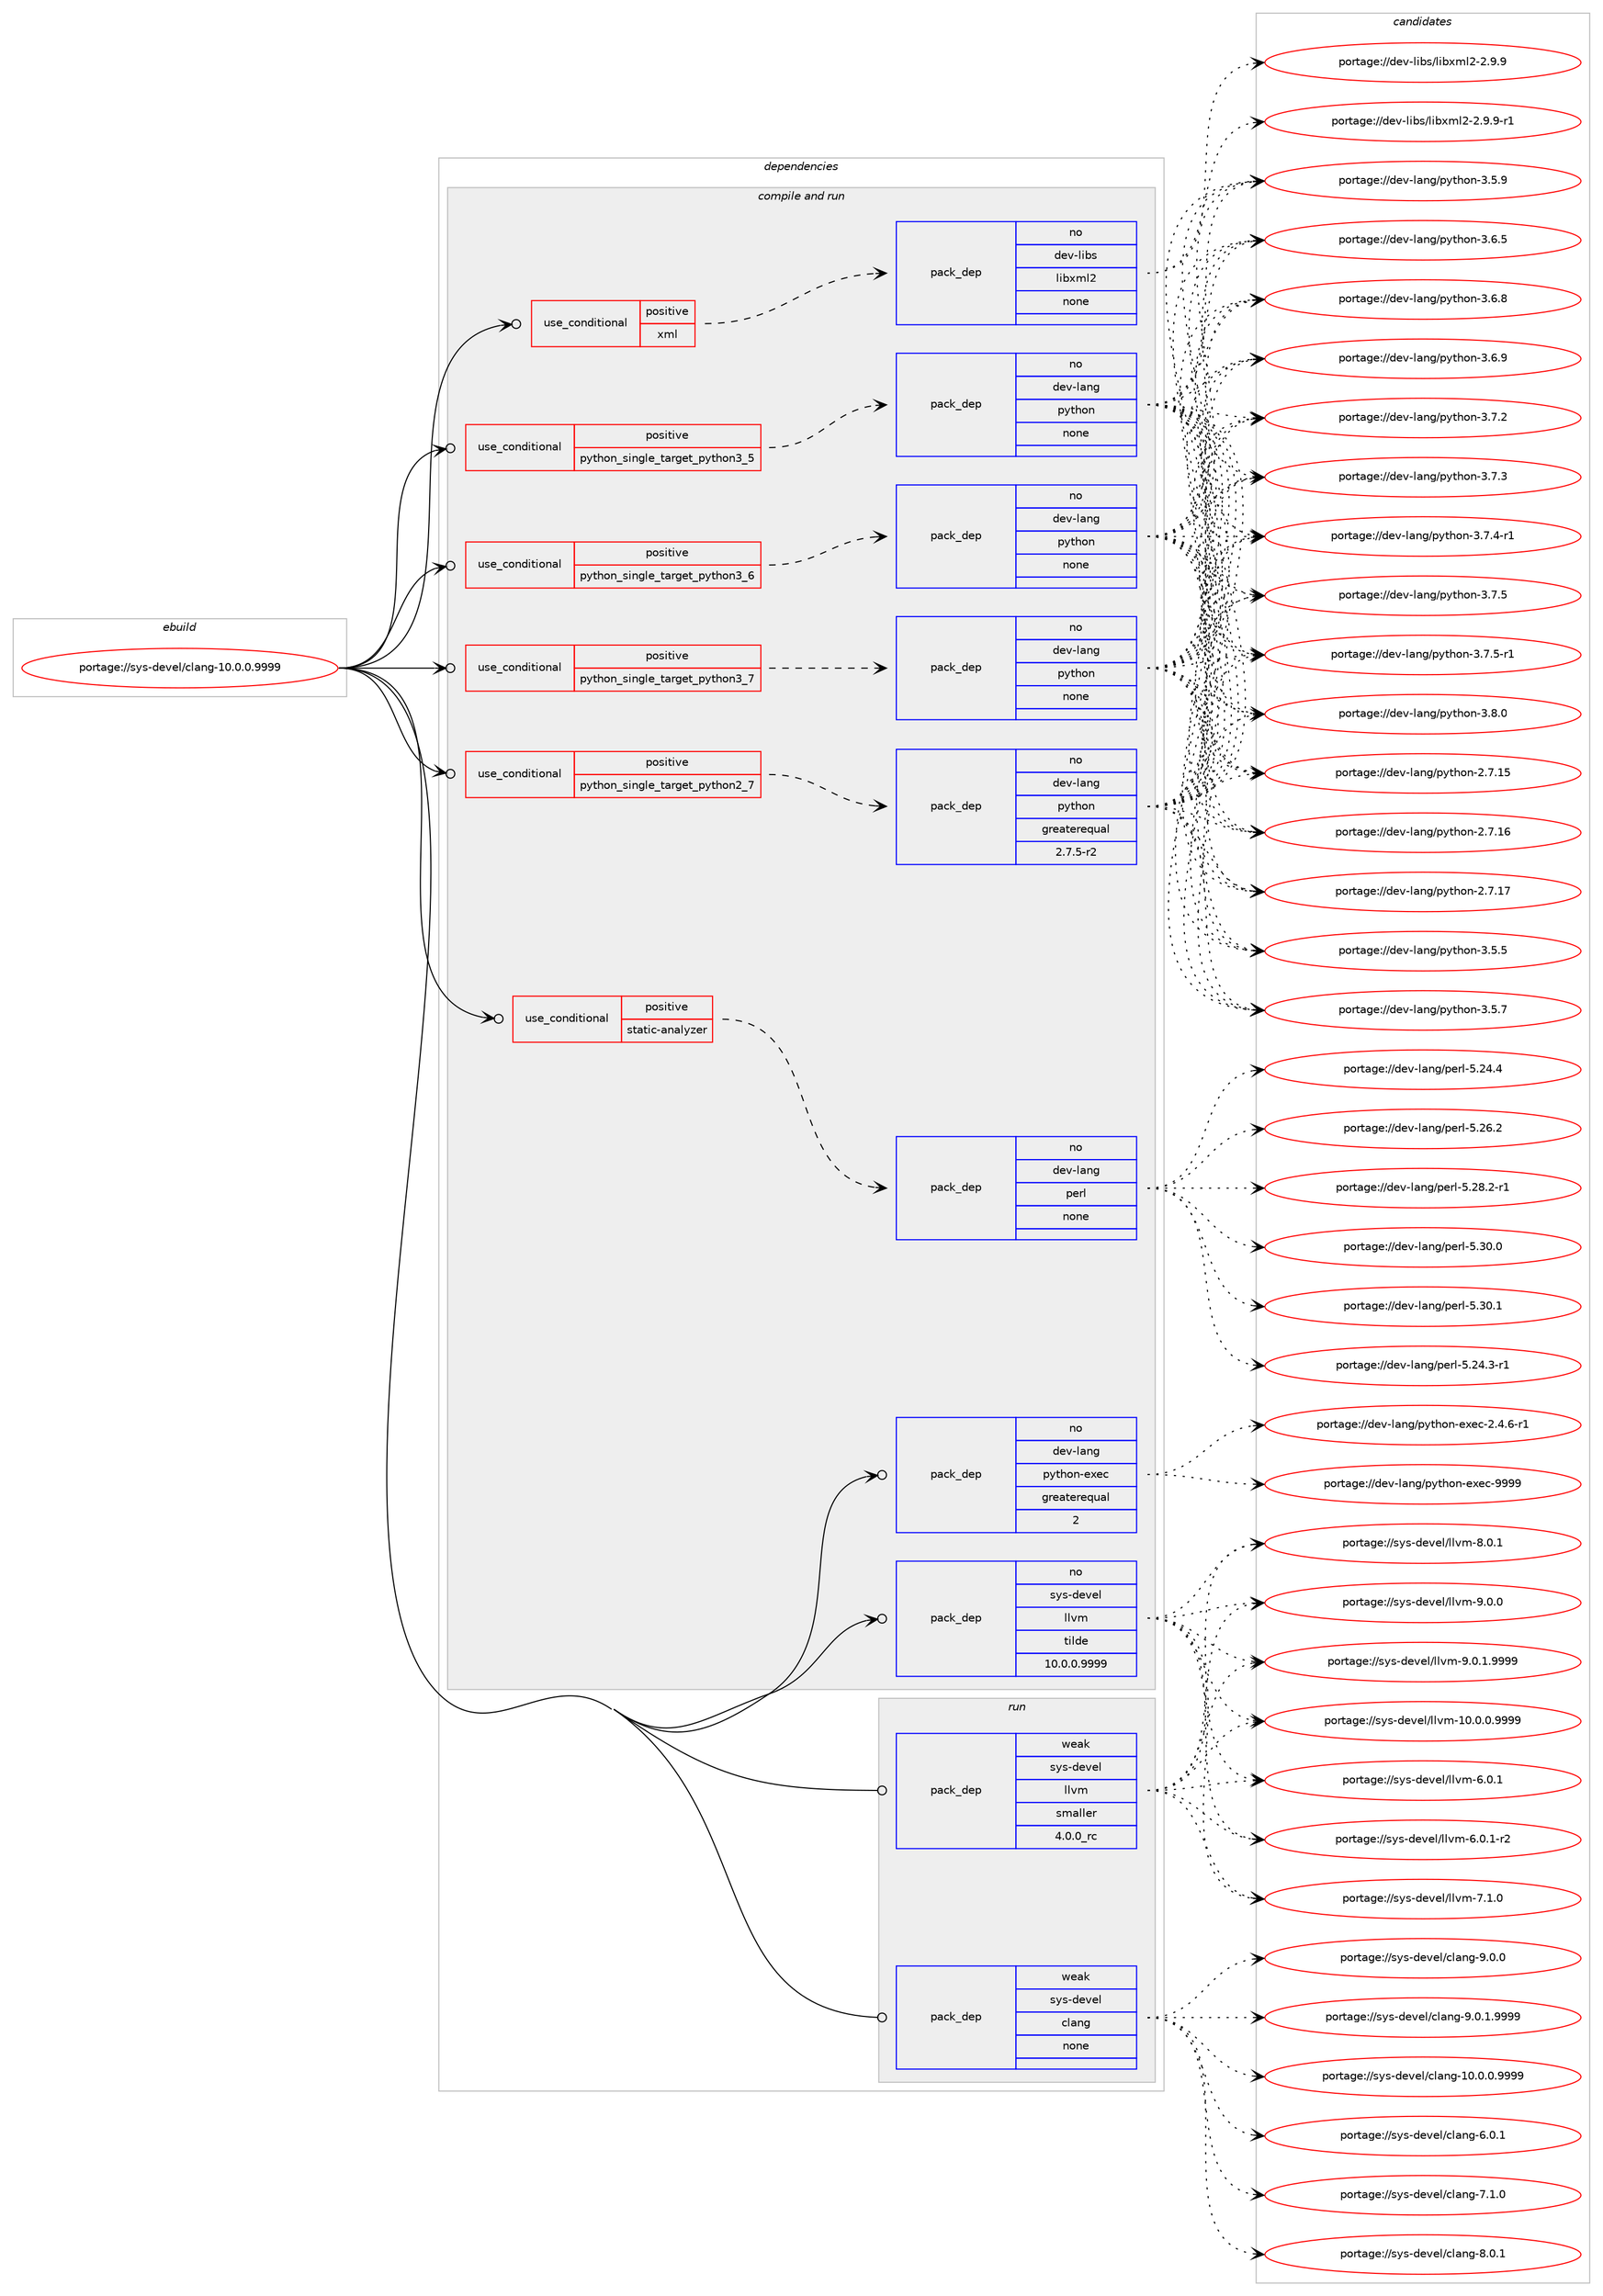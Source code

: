 digraph prolog {

# *************
# Graph options
# *************

newrank=true;
concentrate=true;
compound=true;
graph [rankdir=LR,fontname=Helvetica,fontsize=10,ranksep=1.5];#, ranksep=2.5, nodesep=0.2];
edge  [arrowhead=vee];
node  [fontname=Helvetica,fontsize=10];

# **********
# The ebuild
# **********

subgraph cluster_leftcol {
color=gray;
rank=same;
label=<<i>ebuild</i>>;
id [label="portage://sys-devel/clang-10.0.0.9999", color=red, width=4, href="../sys-devel/clang-10.0.0.9999.svg"];
}

# ****************
# The dependencies
# ****************

subgraph cluster_midcol {
color=gray;
label=<<i>dependencies</i>>;
subgraph cluster_compile {
fillcolor="#eeeeee";
style=filled;
label=<<i>compile</i>>;
}
subgraph cluster_compileandrun {
fillcolor="#eeeeee";
style=filled;
label=<<i>compile and run</i>>;
subgraph cond102208 {
dependency422033 [label=<<TABLE BORDER="0" CELLBORDER="1" CELLSPACING="0" CELLPADDING="4"><TR><TD ROWSPAN="3" CELLPADDING="10">use_conditional</TD></TR><TR><TD>positive</TD></TR><TR><TD>python_single_target_python2_7</TD></TR></TABLE>>, shape=none, color=red];
subgraph pack312780 {
dependency422034 [label=<<TABLE BORDER="0" CELLBORDER="1" CELLSPACING="0" CELLPADDING="4" WIDTH="220"><TR><TD ROWSPAN="6" CELLPADDING="30">pack_dep</TD></TR><TR><TD WIDTH="110">no</TD></TR><TR><TD>dev-lang</TD></TR><TR><TD>python</TD></TR><TR><TD>greaterequal</TD></TR><TR><TD>2.7.5-r2</TD></TR></TABLE>>, shape=none, color=blue];
}
dependency422033:e -> dependency422034:w [weight=20,style="dashed",arrowhead="vee"];
}
id:e -> dependency422033:w [weight=20,style="solid",arrowhead="odotvee"];
subgraph cond102209 {
dependency422035 [label=<<TABLE BORDER="0" CELLBORDER="1" CELLSPACING="0" CELLPADDING="4"><TR><TD ROWSPAN="3" CELLPADDING="10">use_conditional</TD></TR><TR><TD>positive</TD></TR><TR><TD>python_single_target_python3_5</TD></TR></TABLE>>, shape=none, color=red];
subgraph pack312781 {
dependency422036 [label=<<TABLE BORDER="0" CELLBORDER="1" CELLSPACING="0" CELLPADDING="4" WIDTH="220"><TR><TD ROWSPAN="6" CELLPADDING="30">pack_dep</TD></TR><TR><TD WIDTH="110">no</TD></TR><TR><TD>dev-lang</TD></TR><TR><TD>python</TD></TR><TR><TD>none</TD></TR><TR><TD></TD></TR></TABLE>>, shape=none, color=blue];
}
dependency422035:e -> dependency422036:w [weight=20,style="dashed",arrowhead="vee"];
}
id:e -> dependency422035:w [weight=20,style="solid",arrowhead="odotvee"];
subgraph cond102210 {
dependency422037 [label=<<TABLE BORDER="0" CELLBORDER="1" CELLSPACING="0" CELLPADDING="4"><TR><TD ROWSPAN="3" CELLPADDING="10">use_conditional</TD></TR><TR><TD>positive</TD></TR><TR><TD>python_single_target_python3_6</TD></TR></TABLE>>, shape=none, color=red];
subgraph pack312782 {
dependency422038 [label=<<TABLE BORDER="0" CELLBORDER="1" CELLSPACING="0" CELLPADDING="4" WIDTH="220"><TR><TD ROWSPAN="6" CELLPADDING="30">pack_dep</TD></TR><TR><TD WIDTH="110">no</TD></TR><TR><TD>dev-lang</TD></TR><TR><TD>python</TD></TR><TR><TD>none</TD></TR><TR><TD></TD></TR></TABLE>>, shape=none, color=blue];
}
dependency422037:e -> dependency422038:w [weight=20,style="dashed",arrowhead="vee"];
}
id:e -> dependency422037:w [weight=20,style="solid",arrowhead="odotvee"];
subgraph cond102211 {
dependency422039 [label=<<TABLE BORDER="0" CELLBORDER="1" CELLSPACING="0" CELLPADDING="4"><TR><TD ROWSPAN="3" CELLPADDING="10">use_conditional</TD></TR><TR><TD>positive</TD></TR><TR><TD>python_single_target_python3_7</TD></TR></TABLE>>, shape=none, color=red];
subgraph pack312783 {
dependency422040 [label=<<TABLE BORDER="0" CELLBORDER="1" CELLSPACING="0" CELLPADDING="4" WIDTH="220"><TR><TD ROWSPAN="6" CELLPADDING="30">pack_dep</TD></TR><TR><TD WIDTH="110">no</TD></TR><TR><TD>dev-lang</TD></TR><TR><TD>python</TD></TR><TR><TD>none</TD></TR><TR><TD></TD></TR></TABLE>>, shape=none, color=blue];
}
dependency422039:e -> dependency422040:w [weight=20,style="dashed",arrowhead="vee"];
}
id:e -> dependency422039:w [weight=20,style="solid",arrowhead="odotvee"];
subgraph cond102212 {
dependency422041 [label=<<TABLE BORDER="0" CELLBORDER="1" CELLSPACING="0" CELLPADDING="4"><TR><TD ROWSPAN="3" CELLPADDING="10">use_conditional</TD></TR><TR><TD>positive</TD></TR><TR><TD>static-analyzer</TD></TR></TABLE>>, shape=none, color=red];
subgraph pack312784 {
dependency422042 [label=<<TABLE BORDER="0" CELLBORDER="1" CELLSPACING="0" CELLPADDING="4" WIDTH="220"><TR><TD ROWSPAN="6" CELLPADDING="30">pack_dep</TD></TR><TR><TD WIDTH="110">no</TD></TR><TR><TD>dev-lang</TD></TR><TR><TD>perl</TD></TR><TR><TD>none</TD></TR><TR><TD></TD></TR></TABLE>>, shape=none, color=blue];
}
dependency422041:e -> dependency422042:w [weight=20,style="dashed",arrowhead="vee"];
}
id:e -> dependency422041:w [weight=20,style="solid",arrowhead="odotvee"];
subgraph cond102213 {
dependency422043 [label=<<TABLE BORDER="0" CELLBORDER="1" CELLSPACING="0" CELLPADDING="4"><TR><TD ROWSPAN="3" CELLPADDING="10">use_conditional</TD></TR><TR><TD>positive</TD></TR><TR><TD>xml</TD></TR></TABLE>>, shape=none, color=red];
subgraph pack312785 {
dependency422044 [label=<<TABLE BORDER="0" CELLBORDER="1" CELLSPACING="0" CELLPADDING="4" WIDTH="220"><TR><TD ROWSPAN="6" CELLPADDING="30">pack_dep</TD></TR><TR><TD WIDTH="110">no</TD></TR><TR><TD>dev-libs</TD></TR><TR><TD>libxml2</TD></TR><TR><TD>none</TD></TR><TR><TD></TD></TR></TABLE>>, shape=none, color=blue];
}
dependency422043:e -> dependency422044:w [weight=20,style="dashed",arrowhead="vee"];
}
id:e -> dependency422043:w [weight=20,style="solid",arrowhead="odotvee"];
subgraph pack312786 {
dependency422045 [label=<<TABLE BORDER="0" CELLBORDER="1" CELLSPACING="0" CELLPADDING="4" WIDTH="220"><TR><TD ROWSPAN="6" CELLPADDING="30">pack_dep</TD></TR><TR><TD WIDTH="110">no</TD></TR><TR><TD>dev-lang</TD></TR><TR><TD>python-exec</TD></TR><TR><TD>greaterequal</TD></TR><TR><TD>2</TD></TR></TABLE>>, shape=none, color=blue];
}
id:e -> dependency422045:w [weight=20,style="solid",arrowhead="odotvee"];
subgraph pack312787 {
dependency422046 [label=<<TABLE BORDER="0" CELLBORDER="1" CELLSPACING="0" CELLPADDING="4" WIDTH="220"><TR><TD ROWSPAN="6" CELLPADDING="30">pack_dep</TD></TR><TR><TD WIDTH="110">no</TD></TR><TR><TD>sys-devel</TD></TR><TR><TD>llvm</TD></TR><TR><TD>tilde</TD></TR><TR><TD>10.0.0.9999</TD></TR></TABLE>>, shape=none, color=blue];
}
id:e -> dependency422046:w [weight=20,style="solid",arrowhead="odotvee"];
}
subgraph cluster_run {
fillcolor="#eeeeee";
style=filled;
label=<<i>run</i>>;
subgraph pack312788 {
dependency422047 [label=<<TABLE BORDER="0" CELLBORDER="1" CELLSPACING="0" CELLPADDING="4" WIDTH="220"><TR><TD ROWSPAN="6" CELLPADDING="30">pack_dep</TD></TR><TR><TD WIDTH="110">weak</TD></TR><TR><TD>sys-devel</TD></TR><TR><TD>clang</TD></TR><TR><TD>none</TD></TR><TR><TD></TD></TR></TABLE>>, shape=none, color=blue];
}
id:e -> dependency422047:w [weight=20,style="solid",arrowhead="odot"];
subgraph pack312789 {
dependency422048 [label=<<TABLE BORDER="0" CELLBORDER="1" CELLSPACING="0" CELLPADDING="4" WIDTH="220"><TR><TD ROWSPAN="6" CELLPADDING="30">pack_dep</TD></TR><TR><TD WIDTH="110">weak</TD></TR><TR><TD>sys-devel</TD></TR><TR><TD>llvm</TD></TR><TR><TD>smaller</TD></TR><TR><TD>4.0.0_rc</TD></TR></TABLE>>, shape=none, color=blue];
}
id:e -> dependency422048:w [weight=20,style="solid",arrowhead="odot"];
}
}

# **************
# The candidates
# **************

subgraph cluster_choices {
rank=same;
color=gray;
label=<<i>candidates</i>>;

subgraph choice312780 {
color=black;
nodesep=1;
choiceportage10010111845108971101034711212111610411111045504655464953 [label="portage://dev-lang/python-2.7.15", color=red, width=4,href="../dev-lang/python-2.7.15.svg"];
choiceportage10010111845108971101034711212111610411111045504655464954 [label="portage://dev-lang/python-2.7.16", color=red, width=4,href="../dev-lang/python-2.7.16.svg"];
choiceportage10010111845108971101034711212111610411111045504655464955 [label="portage://dev-lang/python-2.7.17", color=red, width=4,href="../dev-lang/python-2.7.17.svg"];
choiceportage100101118451089711010347112121116104111110455146534653 [label="portage://dev-lang/python-3.5.5", color=red, width=4,href="../dev-lang/python-3.5.5.svg"];
choiceportage100101118451089711010347112121116104111110455146534655 [label="portage://dev-lang/python-3.5.7", color=red, width=4,href="../dev-lang/python-3.5.7.svg"];
choiceportage100101118451089711010347112121116104111110455146534657 [label="portage://dev-lang/python-3.5.9", color=red, width=4,href="../dev-lang/python-3.5.9.svg"];
choiceportage100101118451089711010347112121116104111110455146544653 [label="portage://dev-lang/python-3.6.5", color=red, width=4,href="../dev-lang/python-3.6.5.svg"];
choiceportage100101118451089711010347112121116104111110455146544656 [label="portage://dev-lang/python-3.6.8", color=red, width=4,href="../dev-lang/python-3.6.8.svg"];
choiceportage100101118451089711010347112121116104111110455146544657 [label="portage://dev-lang/python-3.6.9", color=red, width=4,href="../dev-lang/python-3.6.9.svg"];
choiceportage100101118451089711010347112121116104111110455146554650 [label="portage://dev-lang/python-3.7.2", color=red, width=4,href="../dev-lang/python-3.7.2.svg"];
choiceportage100101118451089711010347112121116104111110455146554651 [label="portage://dev-lang/python-3.7.3", color=red, width=4,href="../dev-lang/python-3.7.3.svg"];
choiceportage1001011184510897110103471121211161041111104551465546524511449 [label="portage://dev-lang/python-3.7.4-r1", color=red, width=4,href="../dev-lang/python-3.7.4-r1.svg"];
choiceportage100101118451089711010347112121116104111110455146554653 [label="portage://dev-lang/python-3.7.5", color=red, width=4,href="../dev-lang/python-3.7.5.svg"];
choiceportage1001011184510897110103471121211161041111104551465546534511449 [label="portage://dev-lang/python-3.7.5-r1", color=red, width=4,href="../dev-lang/python-3.7.5-r1.svg"];
choiceportage100101118451089711010347112121116104111110455146564648 [label="portage://dev-lang/python-3.8.0", color=red, width=4,href="../dev-lang/python-3.8.0.svg"];
dependency422034:e -> choiceportage10010111845108971101034711212111610411111045504655464953:w [style=dotted,weight="100"];
dependency422034:e -> choiceportage10010111845108971101034711212111610411111045504655464954:w [style=dotted,weight="100"];
dependency422034:e -> choiceportage10010111845108971101034711212111610411111045504655464955:w [style=dotted,weight="100"];
dependency422034:e -> choiceportage100101118451089711010347112121116104111110455146534653:w [style=dotted,weight="100"];
dependency422034:e -> choiceportage100101118451089711010347112121116104111110455146534655:w [style=dotted,weight="100"];
dependency422034:e -> choiceportage100101118451089711010347112121116104111110455146534657:w [style=dotted,weight="100"];
dependency422034:e -> choiceportage100101118451089711010347112121116104111110455146544653:w [style=dotted,weight="100"];
dependency422034:e -> choiceportage100101118451089711010347112121116104111110455146544656:w [style=dotted,weight="100"];
dependency422034:e -> choiceportage100101118451089711010347112121116104111110455146544657:w [style=dotted,weight="100"];
dependency422034:e -> choiceportage100101118451089711010347112121116104111110455146554650:w [style=dotted,weight="100"];
dependency422034:e -> choiceportage100101118451089711010347112121116104111110455146554651:w [style=dotted,weight="100"];
dependency422034:e -> choiceportage1001011184510897110103471121211161041111104551465546524511449:w [style=dotted,weight="100"];
dependency422034:e -> choiceportage100101118451089711010347112121116104111110455146554653:w [style=dotted,weight="100"];
dependency422034:e -> choiceportage1001011184510897110103471121211161041111104551465546534511449:w [style=dotted,weight="100"];
dependency422034:e -> choiceportage100101118451089711010347112121116104111110455146564648:w [style=dotted,weight="100"];
}
subgraph choice312781 {
color=black;
nodesep=1;
choiceportage10010111845108971101034711212111610411111045504655464953 [label="portage://dev-lang/python-2.7.15", color=red, width=4,href="../dev-lang/python-2.7.15.svg"];
choiceportage10010111845108971101034711212111610411111045504655464954 [label="portage://dev-lang/python-2.7.16", color=red, width=4,href="../dev-lang/python-2.7.16.svg"];
choiceportage10010111845108971101034711212111610411111045504655464955 [label="portage://dev-lang/python-2.7.17", color=red, width=4,href="../dev-lang/python-2.7.17.svg"];
choiceportage100101118451089711010347112121116104111110455146534653 [label="portage://dev-lang/python-3.5.5", color=red, width=4,href="../dev-lang/python-3.5.5.svg"];
choiceportage100101118451089711010347112121116104111110455146534655 [label="portage://dev-lang/python-3.5.7", color=red, width=4,href="../dev-lang/python-3.5.7.svg"];
choiceportage100101118451089711010347112121116104111110455146534657 [label="portage://dev-lang/python-3.5.9", color=red, width=4,href="../dev-lang/python-3.5.9.svg"];
choiceportage100101118451089711010347112121116104111110455146544653 [label="portage://dev-lang/python-3.6.5", color=red, width=4,href="../dev-lang/python-3.6.5.svg"];
choiceportage100101118451089711010347112121116104111110455146544656 [label="portage://dev-lang/python-3.6.8", color=red, width=4,href="../dev-lang/python-3.6.8.svg"];
choiceportage100101118451089711010347112121116104111110455146544657 [label="portage://dev-lang/python-3.6.9", color=red, width=4,href="../dev-lang/python-3.6.9.svg"];
choiceportage100101118451089711010347112121116104111110455146554650 [label="portage://dev-lang/python-3.7.2", color=red, width=4,href="../dev-lang/python-3.7.2.svg"];
choiceportage100101118451089711010347112121116104111110455146554651 [label="portage://dev-lang/python-3.7.3", color=red, width=4,href="../dev-lang/python-3.7.3.svg"];
choiceportage1001011184510897110103471121211161041111104551465546524511449 [label="portage://dev-lang/python-3.7.4-r1", color=red, width=4,href="../dev-lang/python-3.7.4-r1.svg"];
choiceportage100101118451089711010347112121116104111110455146554653 [label="portage://dev-lang/python-3.7.5", color=red, width=4,href="../dev-lang/python-3.7.5.svg"];
choiceportage1001011184510897110103471121211161041111104551465546534511449 [label="portage://dev-lang/python-3.7.5-r1", color=red, width=4,href="../dev-lang/python-3.7.5-r1.svg"];
choiceportage100101118451089711010347112121116104111110455146564648 [label="portage://dev-lang/python-3.8.0", color=red, width=4,href="../dev-lang/python-3.8.0.svg"];
dependency422036:e -> choiceportage10010111845108971101034711212111610411111045504655464953:w [style=dotted,weight="100"];
dependency422036:e -> choiceportage10010111845108971101034711212111610411111045504655464954:w [style=dotted,weight="100"];
dependency422036:e -> choiceportage10010111845108971101034711212111610411111045504655464955:w [style=dotted,weight="100"];
dependency422036:e -> choiceportage100101118451089711010347112121116104111110455146534653:w [style=dotted,weight="100"];
dependency422036:e -> choiceportage100101118451089711010347112121116104111110455146534655:w [style=dotted,weight="100"];
dependency422036:e -> choiceportage100101118451089711010347112121116104111110455146534657:w [style=dotted,weight="100"];
dependency422036:e -> choiceportage100101118451089711010347112121116104111110455146544653:w [style=dotted,weight="100"];
dependency422036:e -> choiceportage100101118451089711010347112121116104111110455146544656:w [style=dotted,weight="100"];
dependency422036:e -> choiceportage100101118451089711010347112121116104111110455146544657:w [style=dotted,weight="100"];
dependency422036:e -> choiceportage100101118451089711010347112121116104111110455146554650:w [style=dotted,weight="100"];
dependency422036:e -> choiceportage100101118451089711010347112121116104111110455146554651:w [style=dotted,weight="100"];
dependency422036:e -> choiceportage1001011184510897110103471121211161041111104551465546524511449:w [style=dotted,weight="100"];
dependency422036:e -> choiceportage100101118451089711010347112121116104111110455146554653:w [style=dotted,weight="100"];
dependency422036:e -> choiceportage1001011184510897110103471121211161041111104551465546534511449:w [style=dotted,weight="100"];
dependency422036:e -> choiceportage100101118451089711010347112121116104111110455146564648:w [style=dotted,weight="100"];
}
subgraph choice312782 {
color=black;
nodesep=1;
choiceportage10010111845108971101034711212111610411111045504655464953 [label="portage://dev-lang/python-2.7.15", color=red, width=4,href="../dev-lang/python-2.7.15.svg"];
choiceportage10010111845108971101034711212111610411111045504655464954 [label="portage://dev-lang/python-2.7.16", color=red, width=4,href="../dev-lang/python-2.7.16.svg"];
choiceportage10010111845108971101034711212111610411111045504655464955 [label="portage://dev-lang/python-2.7.17", color=red, width=4,href="../dev-lang/python-2.7.17.svg"];
choiceportage100101118451089711010347112121116104111110455146534653 [label="portage://dev-lang/python-3.5.5", color=red, width=4,href="../dev-lang/python-3.5.5.svg"];
choiceportage100101118451089711010347112121116104111110455146534655 [label="portage://dev-lang/python-3.5.7", color=red, width=4,href="../dev-lang/python-3.5.7.svg"];
choiceportage100101118451089711010347112121116104111110455146534657 [label="portage://dev-lang/python-3.5.9", color=red, width=4,href="../dev-lang/python-3.5.9.svg"];
choiceportage100101118451089711010347112121116104111110455146544653 [label="portage://dev-lang/python-3.6.5", color=red, width=4,href="../dev-lang/python-3.6.5.svg"];
choiceportage100101118451089711010347112121116104111110455146544656 [label="portage://dev-lang/python-3.6.8", color=red, width=4,href="../dev-lang/python-3.6.8.svg"];
choiceportage100101118451089711010347112121116104111110455146544657 [label="portage://dev-lang/python-3.6.9", color=red, width=4,href="../dev-lang/python-3.6.9.svg"];
choiceportage100101118451089711010347112121116104111110455146554650 [label="portage://dev-lang/python-3.7.2", color=red, width=4,href="../dev-lang/python-3.7.2.svg"];
choiceportage100101118451089711010347112121116104111110455146554651 [label="portage://dev-lang/python-3.7.3", color=red, width=4,href="../dev-lang/python-3.7.3.svg"];
choiceportage1001011184510897110103471121211161041111104551465546524511449 [label="portage://dev-lang/python-3.7.4-r1", color=red, width=4,href="../dev-lang/python-3.7.4-r1.svg"];
choiceportage100101118451089711010347112121116104111110455146554653 [label="portage://dev-lang/python-3.7.5", color=red, width=4,href="../dev-lang/python-3.7.5.svg"];
choiceportage1001011184510897110103471121211161041111104551465546534511449 [label="portage://dev-lang/python-3.7.5-r1", color=red, width=4,href="../dev-lang/python-3.7.5-r1.svg"];
choiceportage100101118451089711010347112121116104111110455146564648 [label="portage://dev-lang/python-3.8.0", color=red, width=4,href="../dev-lang/python-3.8.0.svg"];
dependency422038:e -> choiceportage10010111845108971101034711212111610411111045504655464953:w [style=dotted,weight="100"];
dependency422038:e -> choiceportage10010111845108971101034711212111610411111045504655464954:w [style=dotted,weight="100"];
dependency422038:e -> choiceportage10010111845108971101034711212111610411111045504655464955:w [style=dotted,weight="100"];
dependency422038:e -> choiceportage100101118451089711010347112121116104111110455146534653:w [style=dotted,weight="100"];
dependency422038:e -> choiceportage100101118451089711010347112121116104111110455146534655:w [style=dotted,weight="100"];
dependency422038:e -> choiceportage100101118451089711010347112121116104111110455146534657:w [style=dotted,weight="100"];
dependency422038:e -> choiceportage100101118451089711010347112121116104111110455146544653:w [style=dotted,weight="100"];
dependency422038:e -> choiceportage100101118451089711010347112121116104111110455146544656:w [style=dotted,weight="100"];
dependency422038:e -> choiceportage100101118451089711010347112121116104111110455146544657:w [style=dotted,weight="100"];
dependency422038:e -> choiceportage100101118451089711010347112121116104111110455146554650:w [style=dotted,weight="100"];
dependency422038:e -> choiceportage100101118451089711010347112121116104111110455146554651:w [style=dotted,weight="100"];
dependency422038:e -> choiceportage1001011184510897110103471121211161041111104551465546524511449:w [style=dotted,weight="100"];
dependency422038:e -> choiceportage100101118451089711010347112121116104111110455146554653:w [style=dotted,weight="100"];
dependency422038:e -> choiceportage1001011184510897110103471121211161041111104551465546534511449:w [style=dotted,weight="100"];
dependency422038:e -> choiceportage100101118451089711010347112121116104111110455146564648:w [style=dotted,weight="100"];
}
subgraph choice312783 {
color=black;
nodesep=1;
choiceportage10010111845108971101034711212111610411111045504655464953 [label="portage://dev-lang/python-2.7.15", color=red, width=4,href="../dev-lang/python-2.7.15.svg"];
choiceportage10010111845108971101034711212111610411111045504655464954 [label="portage://dev-lang/python-2.7.16", color=red, width=4,href="../dev-lang/python-2.7.16.svg"];
choiceportage10010111845108971101034711212111610411111045504655464955 [label="portage://dev-lang/python-2.7.17", color=red, width=4,href="../dev-lang/python-2.7.17.svg"];
choiceportage100101118451089711010347112121116104111110455146534653 [label="portage://dev-lang/python-3.5.5", color=red, width=4,href="../dev-lang/python-3.5.5.svg"];
choiceportage100101118451089711010347112121116104111110455146534655 [label="portage://dev-lang/python-3.5.7", color=red, width=4,href="../dev-lang/python-3.5.7.svg"];
choiceportage100101118451089711010347112121116104111110455146534657 [label="portage://dev-lang/python-3.5.9", color=red, width=4,href="../dev-lang/python-3.5.9.svg"];
choiceportage100101118451089711010347112121116104111110455146544653 [label="portage://dev-lang/python-3.6.5", color=red, width=4,href="../dev-lang/python-3.6.5.svg"];
choiceportage100101118451089711010347112121116104111110455146544656 [label="portage://dev-lang/python-3.6.8", color=red, width=4,href="../dev-lang/python-3.6.8.svg"];
choiceportage100101118451089711010347112121116104111110455146544657 [label="portage://dev-lang/python-3.6.9", color=red, width=4,href="../dev-lang/python-3.6.9.svg"];
choiceportage100101118451089711010347112121116104111110455146554650 [label="portage://dev-lang/python-3.7.2", color=red, width=4,href="../dev-lang/python-3.7.2.svg"];
choiceportage100101118451089711010347112121116104111110455146554651 [label="portage://dev-lang/python-3.7.3", color=red, width=4,href="../dev-lang/python-3.7.3.svg"];
choiceportage1001011184510897110103471121211161041111104551465546524511449 [label="portage://dev-lang/python-3.7.4-r1", color=red, width=4,href="../dev-lang/python-3.7.4-r1.svg"];
choiceportage100101118451089711010347112121116104111110455146554653 [label="portage://dev-lang/python-3.7.5", color=red, width=4,href="../dev-lang/python-3.7.5.svg"];
choiceportage1001011184510897110103471121211161041111104551465546534511449 [label="portage://dev-lang/python-3.7.5-r1", color=red, width=4,href="../dev-lang/python-3.7.5-r1.svg"];
choiceportage100101118451089711010347112121116104111110455146564648 [label="portage://dev-lang/python-3.8.0", color=red, width=4,href="../dev-lang/python-3.8.0.svg"];
dependency422040:e -> choiceportage10010111845108971101034711212111610411111045504655464953:w [style=dotted,weight="100"];
dependency422040:e -> choiceportage10010111845108971101034711212111610411111045504655464954:w [style=dotted,weight="100"];
dependency422040:e -> choiceportage10010111845108971101034711212111610411111045504655464955:w [style=dotted,weight="100"];
dependency422040:e -> choiceportage100101118451089711010347112121116104111110455146534653:w [style=dotted,weight="100"];
dependency422040:e -> choiceportage100101118451089711010347112121116104111110455146534655:w [style=dotted,weight="100"];
dependency422040:e -> choiceportage100101118451089711010347112121116104111110455146534657:w [style=dotted,weight="100"];
dependency422040:e -> choiceportage100101118451089711010347112121116104111110455146544653:w [style=dotted,weight="100"];
dependency422040:e -> choiceportage100101118451089711010347112121116104111110455146544656:w [style=dotted,weight="100"];
dependency422040:e -> choiceportage100101118451089711010347112121116104111110455146544657:w [style=dotted,weight="100"];
dependency422040:e -> choiceportage100101118451089711010347112121116104111110455146554650:w [style=dotted,weight="100"];
dependency422040:e -> choiceportage100101118451089711010347112121116104111110455146554651:w [style=dotted,weight="100"];
dependency422040:e -> choiceportage1001011184510897110103471121211161041111104551465546524511449:w [style=dotted,weight="100"];
dependency422040:e -> choiceportage100101118451089711010347112121116104111110455146554653:w [style=dotted,weight="100"];
dependency422040:e -> choiceportage1001011184510897110103471121211161041111104551465546534511449:w [style=dotted,weight="100"];
dependency422040:e -> choiceportage100101118451089711010347112121116104111110455146564648:w [style=dotted,weight="100"];
}
subgraph choice312784 {
color=black;
nodesep=1;
choiceportage100101118451089711010347112101114108455346505246514511449 [label="portage://dev-lang/perl-5.24.3-r1", color=red, width=4,href="../dev-lang/perl-5.24.3-r1.svg"];
choiceportage10010111845108971101034711210111410845534650524652 [label="portage://dev-lang/perl-5.24.4", color=red, width=4,href="../dev-lang/perl-5.24.4.svg"];
choiceportage10010111845108971101034711210111410845534650544650 [label="portage://dev-lang/perl-5.26.2", color=red, width=4,href="../dev-lang/perl-5.26.2.svg"];
choiceportage100101118451089711010347112101114108455346505646504511449 [label="portage://dev-lang/perl-5.28.2-r1", color=red, width=4,href="../dev-lang/perl-5.28.2-r1.svg"];
choiceportage10010111845108971101034711210111410845534651484648 [label="portage://dev-lang/perl-5.30.0", color=red, width=4,href="../dev-lang/perl-5.30.0.svg"];
choiceportage10010111845108971101034711210111410845534651484649 [label="portage://dev-lang/perl-5.30.1", color=red, width=4,href="../dev-lang/perl-5.30.1.svg"];
dependency422042:e -> choiceportage100101118451089711010347112101114108455346505246514511449:w [style=dotted,weight="100"];
dependency422042:e -> choiceportage10010111845108971101034711210111410845534650524652:w [style=dotted,weight="100"];
dependency422042:e -> choiceportage10010111845108971101034711210111410845534650544650:w [style=dotted,weight="100"];
dependency422042:e -> choiceportage100101118451089711010347112101114108455346505646504511449:w [style=dotted,weight="100"];
dependency422042:e -> choiceportage10010111845108971101034711210111410845534651484648:w [style=dotted,weight="100"];
dependency422042:e -> choiceportage10010111845108971101034711210111410845534651484649:w [style=dotted,weight="100"];
}
subgraph choice312785 {
color=black;
nodesep=1;
choiceportage1001011184510810598115471081059812010910850455046574657 [label="portage://dev-libs/libxml2-2.9.9", color=red, width=4,href="../dev-libs/libxml2-2.9.9.svg"];
choiceportage10010111845108105981154710810598120109108504550465746574511449 [label="portage://dev-libs/libxml2-2.9.9-r1", color=red, width=4,href="../dev-libs/libxml2-2.9.9-r1.svg"];
dependency422044:e -> choiceportage1001011184510810598115471081059812010910850455046574657:w [style=dotted,weight="100"];
dependency422044:e -> choiceportage10010111845108105981154710810598120109108504550465746574511449:w [style=dotted,weight="100"];
}
subgraph choice312786 {
color=black;
nodesep=1;
choiceportage10010111845108971101034711212111610411111045101120101994550465246544511449 [label="portage://dev-lang/python-exec-2.4.6-r1", color=red, width=4,href="../dev-lang/python-exec-2.4.6-r1.svg"];
choiceportage10010111845108971101034711212111610411111045101120101994557575757 [label="portage://dev-lang/python-exec-9999", color=red, width=4,href="../dev-lang/python-exec-9999.svg"];
dependency422045:e -> choiceportage10010111845108971101034711212111610411111045101120101994550465246544511449:w [style=dotted,weight="100"];
dependency422045:e -> choiceportage10010111845108971101034711212111610411111045101120101994557575757:w [style=dotted,weight="100"];
}
subgraph choice312787 {
color=black;
nodesep=1;
choiceportage1151211154510010111810110847108108118109454948464846484657575757 [label="portage://sys-devel/llvm-10.0.0.9999", color=red, width=4,href="../sys-devel/llvm-10.0.0.9999.svg"];
choiceportage1151211154510010111810110847108108118109455446484649 [label="portage://sys-devel/llvm-6.0.1", color=red, width=4,href="../sys-devel/llvm-6.0.1.svg"];
choiceportage11512111545100101118101108471081081181094554464846494511450 [label="portage://sys-devel/llvm-6.0.1-r2", color=red, width=4,href="../sys-devel/llvm-6.0.1-r2.svg"];
choiceportage1151211154510010111810110847108108118109455546494648 [label="portage://sys-devel/llvm-7.1.0", color=red, width=4,href="../sys-devel/llvm-7.1.0.svg"];
choiceportage1151211154510010111810110847108108118109455646484649 [label="portage://sys-devel/llvm-8.0.1", color=red, width=4,href="../sys-devel/llvm-8.0.1.svg"];
choiceportage1151211154510010111810110847108108118109455746484648 [label="portage://sys-devel/llvm-9.0.0", color=red, width=4,href="../sys-devel/llvm-9.0.0.svg"];
choiceportage11512111545100101118101108471081081181094557464846494657575757 [label="portage://sys-devel/llvm-9.0.1.9999", color=red, width=4,href="../sys-devel/llvm-9.0.1.9999.svg"];
dependency422046:e -> choiceportage1151211154510010111810110847108108118109454948464846484657575757:w [style=dotted,weight="100"];
dependency422046:e -> choiceportage1151211154510010111810110847108108118109455446484649:w [style=dotted,weight="100"];
dependency422046:e -> choiceportage11512111545100101118101108471081081181094554464846494511450:w [style=dotted,weight="100"];
dependency422046:e -> choiceportage1151211154510010111810110847108108118109455546494648:w [style=dotted,weight="100"];
dependency422046:e -> choiceportage1151211154510010111810110847108108118109455646484649:w [style=dotted,weight="100"];
dependency422046:e -> choiceportage1151211154510010111810110847108108118109455746484648:w [style=dotted,weight="100"];
dependency422046:e -> choiceportage11512111545100101118101108471081081181094557464846494657575757:w [style=dotted,weight="100"];
}
subgraph choice312788 {
color=black;
nodesep=1;
choiceportage11512111545100101118101108479910897110103454948464846484657575757 [label="portage://sys-devel/clang-10.0.0.9999", color=red, width=4,href="../sys-devel/clang-10.0.0.9999.svg"];
choiceportage11512111545100101118101108479910897110103455446484649 [label="portage://sys-devel/clang-6.0.1", color=red, width=4,href="../sys-devel/clang-6.0.1.svg"];
choiceportage11512111545100101118101108479910897110103455546494648 [label="portage://sys-devel/clang-7.1.0", color=red, width=4,href="../sys-devel/clang-7.1.0.svg"];
choiceportage11512111545100101118101108479910897110103455646484649 [label="portage://sys-devel/clang-8.0.1", color=red, width=4,href="../sys-devel/clang-8.0.1.svg"];
choiceportage11512111545100101118101108479910897110103455746484648 [label="portage://sys-devel/clang-9.0.0", color=red, width=4,href="../sys-devel/clang-9.0.0.svg"];
choiceportage115121115451001011181011084799108971101034557464846494657575757 [label="portage://sys-devel/clang-9.0.1.9999", color=red, width=4,href="../sys-devel/clang-9.0.1.9999.svg"];
dependency422047:e -> choiceportage11512111545100101118101108479910897110103454948464846484657575757:w [style=dotted,weight="100"];
dependency422047:e -> choiceportage11512111545100101118101108479910897110103455446484649:w [style=dotted,weight="100"];
dependency422047:e -> choiceportage11512111545100101118101108479910897110103455546494648:w [style=dotted,weight="100"];
dependency422047:e -> choiceportage11512111545100101118101108479910897110103455646484649:w [style=dotted,weight="100"];
dependency422047:e -> choiceportage11512111545100101118101108479910897110103455746484648:w [style=dotted,weight="100"];
dependency422047:e -> choiceportage115121115451001011181011084799108971101034557464846494657575757:w [style=dotted,weight="100"];
}
subgraph choice312789 {
color=black;
nodesep=1;
choiceportage1151211154510010111810110847108108118109454948464846484657575757 [label="portage://sys-devel/llvm-10.0.0.9999", color=red, width=4,href="../sys-devel/llvm-10.0.0.9999.svg"];
choiceportage1151211154510010111810110847108108118109455446484649 [label="portage://sys-devel/llvm-6.0.1", color=red, width=4,href="../sys-devel/llvm-6.0.1.svg"];
choiceportage11512111545100101118101108471081081181094554464846494511450 [label="portage://sys-devel/llvm-6.0.1-r2", color=red, width=4,href="../sys-devel/llvm-6.0.1-r2.svg"];
choiceportage1151211154510010111810110847108108118109455546494648 [label="portage://sys-devel/llvm-7.1.0", color=red, width=4,href="../sys-devel/llvm-7.1.0.svg"];
choiceportage1151211154510010111810110847108108118109455646484649 [label="portage://sys-devel/llvm-8.0.1", color=red, width=4,href="../sys-devel/llvm-8.0.1.svg"];
choiceportage1151211154510010111810110847108108118109455746484648 [label="portage://sys-devel/llvm-9.0.0", color=red, width=4,href="../sys-devel/llvm-9.0.0.svg"];
choiceportage11512111545100101118101108471081081181094557464846494657575757 [label="portage://sys-devel/llvm-9.0.1.9999", color=red, width=4,href="../sys-devel/llvm-9.0.1.9999.svg"];
dependency422048:e -> choiceportage1151211154510010111810110847108108118109454948464846484657575757:w [style=dotted,weight="100"];
dependency422048:e -> choiceportage1151211154510010111810110847108108118109455446484649:w [style=dotted,weight="100"];
dependency422048:e -> choiceportage11512111545100101118101108471081081181094554464846494511450:w [style=dotted,weight="100"];
dependency422048:e -> choiceportage1151211154510010111810110847108108118109455546494648:w [style=dotted,weight="100"];
dependency422048:e -> choiceportage1151211154510010111810110847108108118109455646484649:w [style=dotted,weight="100"];
dependency422048:e -> choiceportage1151211154510010111810110847108108118109455746484648:w [style=dotted,weight="100"];
dependency422048:e -> choiceportage11512111545100101118101108471081081181094557464846494657575757:w [style=dotted,weight="100"];
}
}

}
